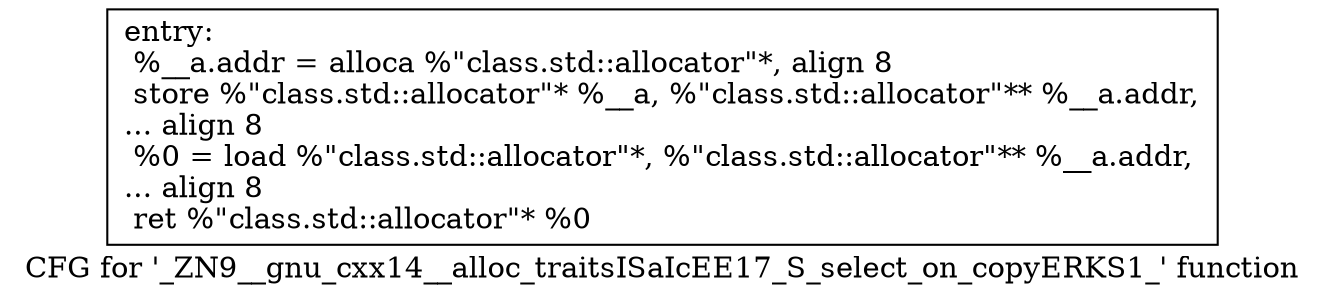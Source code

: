 digraph "CFG for '_ZN9__gnu_cxx14__alloc_traitsISaIcEE17_S_select_on_copyERKS1_' function" {
	label="CFG for '_ZN9__gnu_cxx14__alloc_traitsISaIcEE17_S_select_on_copyERKS1_' function";

	Node0x6b8f970 [shape=record,label="{entry:\l  %__a.addr = alloca %\"class.std::allocator\"*, align 8\l  store %\"class.std::allocator\"* %__a, %\"class.std::allocator\"** %__a.addr,\l... align 8\l  %0 = load %\"class.std::allocator\"*, %\"class.std::allocator\"** %__a.addr,\l... align 8\l  ret %\"class.std::allocator\"* %0\l}"];
}
